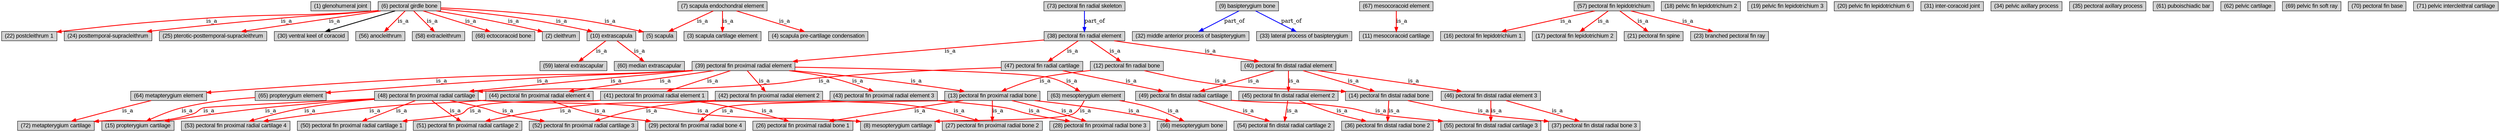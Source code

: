 digraph "token0" {
graph [ranksep=0.25, fontname=Arial,  nodesep=0.25, ranksep=0.5];
node [fontname=Arial, style=filled, height=0, width=0, shape=box];
edge [style="setlinewidth(2)"];
"UBERON:0001470" [label="(1) glenohumeral joint"]
"UBERON:0004741" [label="(2) cleithrum"]
"UBERON:0006290" [label="(3) scapula cartilage element"]
"UBERON:0006291" [label="(4) scapula pre-cartilage condensation"]
"UBERON:0006849" [label="(5) scapula"]
"UBERON:0007829" [label="(6) pectoral girdle bone"]
"UBERON:0007829" -> "UBERON:0004741" [label="is_a",color=red] 
"UBERON:0007829" -> "UBERON:0006849" [label="is_a",color=red] 
"UBERON:0007829" -> "UBERON:2000663" [label="is_a",color=red] 
"UBERON:0007829" -> "UBERON:2001852" [label="is_a",color=red] 
"UBERON:0007829" -> "UBERON:2001998" [label="is_a",color=red] 
"UBERON:0007829" -> "UBERON:2002019" [label="is_a",color=red] 
"UBERON:0007829" -> "UBERON:2002030" 
"UBERON:0007829" -> "UBERON:4000160" [label="is_a",color=red] 
"UBERON:0007829" -> "UBERON:4200022" [label="is_a",color=red] 
"UBERON:0007829" -> "UBERON:4300104" [label="is_a",color=red] 
"UBERON:0015057" [label="(7) scapula endochondral element"]
"UBERON:0015057" -> "UBERON:0006290" [label="is_a",color=red] 
"UBERON:0015057" -> "UBERON:0006291" [label="is_a",color=red] 
"UBERON:0015057" -> "UBERON:0006849" [label="is_a",color=red] 
"UBERON:1500007" [label="(8) mesopterygium cartilage"]
"UBERON:2000623" [label="(9) basipterygium bone"]
"UBERON:2000623" -> "UBERON:2002072" [label="part_of",color=blue] 
"UBERON:2000623" -> "UBERON:2002076" [label="part_of",color=blue] 
"UBERON:2000663" [label="(10) extrascapula"]
"UBERON:2000663" -> "UBERON:4200099" [label="is_a",color=red] 
"UBERON:2000663" -> "UBERON:4200103" [label="is_a",color=red] 
"UBERON:2001537" [label="(11) mesocoracoid cartilage"]
"UBERON:2001586" [label="(12) pectoral fin radial bone"]
"UBERON:2001586" -> "UBERON:2001587" [label="is_a",color=red] 
"UBERON:2001586" -> "UBERON:2001588" [label="is_a",color=red] 
"UBERON:2001587" [label="(13) pectoral fin proximal radial bone"]
"UBERON:2001587" -> "UBERON:2002026" [label="is_a",color=red] 
"UBERON:2001587" -> "UBERON:2002027" [label="is_a",color=red] 
"UBERON:2001587" -> "UBERON:2002028" [label="is_a",color=red] 
"UBERON:2001587" -> "UBERON:2002029" [label="is_a",color=red] 
"UBERON:2001587" -> "UBERON:4300087" [label="is_a",color=red] 
"UBERON:2001588" [label="(14) pectoral fin distal radial bone"]
"UBERON:2001588" -> "UBERON:2002279" [label="is_a",color=red] 
"UBERON:2001588" -> "UBERON:2002280" [label="is_a",color=red] 
"UBERON:2001589" [label="(15) propterygium cartilage"]
"UBERON:2001761" [label="(16) pectoral fin lepidotrichium 1"]
"UBERON:2001762" [label="(17) pectoral fin lepidotrichium 2"]
"UBERON:2001777" [label="(18) pelvic fin lepidotrichium 2"]
"UBERON:2001778" [label="(19) pelvic fin lepidotrichium 3"]
"UBERON:2001781" [label="(20) pelvic fin lepidotrichium 6"]
"UBERON:2001787" [label="(21) pectoral fin spine"]
"UBERON:2001852" [label="(22) postcleithrum 1"]
"UBERON:2001993" [label="(23) branched pectoral fin ray"]
"UBERON:2001998" [label="(24) posttemporal-supracleithrum"]
"UBERON:2002019" [label="(25) pterotic-posttemporal-supracleithrum"]
"UBERON:2002026" [label="(26) pectoral fin proximal radial bone 1"]
"UBERON:2002027" [label="(27) pectoral fin proximal radial bone 2"]
"UBERON:2002028" [label="(28) pectoral fin proximal radial bone 3"]
"UBERON:2002029" [label="(29) pectoral fin proximal radial bone 4"]
"UBERON:2002030" [label="(30) ventral keel of coracoid"]
"UBERON:2002040" [label="(31) inter-coracoid joint"]
"UBERON:2002072" [label="(32) middle anterior process of basipterygium"]
"UBERON:2002076" [label="(33) lateral process of basipterygium"]
"UBERON:2002086" [label="(34) pelvic axillary process"]
"UBERON:2002087" [label="(35) pectoral axillary process"]
"UBERON:2002279" [label="(36) pectoral fin distal radial bone 2"]
"UBERON:2002280" [label="(37) pectoral fin distal radial bone 3"]
"UBERON:2101586" [label="(38) pectoral fin radial element"]
"UBERON:2101586" -> "UBERON:2001586" [label="is_a",color=red] 
"UBERON:2101586" -> "UBERON:2101587" [label="is_a",color=red] 
"UBERON:2101586" -> "UBERON:2101588" [label="is_a",color=red] 
"UBERON:2101586" -> "UBERON:2201586" [label="is_a",color=red] 
"UBERON:2101587" [label="(39) pectoral fin proximal radial element"]
"UBERON:2101587" -> "UBERON:2001587" [label="is_a",color=red] 
"UBERON:2101587" -> "UBERON:2102026" [label="is_a",color=red] 
"UBERON:2101587" -> "UBERON:2102027" [label="is_a",color=red] 
"UBERON:2101587" -> "UBERON:2102028" [label="is_a",color=red] 
"UBERON:2101587" -> "UBERON:2102029" [label="is_a",color=red] 
"UBERON:2101587" -> "UBERON:2201587" [label="is_a",color=red] 
"UBERON:2101587" -> "UBERON:4300081" [label="is_a",color=red] 
"UBERON:2101587" -> "UBERON:4300082" [label="is_a",color=red] 
"UBERON:2101587" -> "UBERON:4300083" [label="is_a",color=red] 
"UBERON:2101588" [label="(40) pectoral fin distal radial element"]
"UBERON:2101588" -> "UBERON:2001588" [label="is_a",color=red] 
"UBERON:2101588" -> "UBERON:2102279" [label="is_a",color=red] 
"UBERON:2101588" -> "UBERON:2102280" [label="is_a",color=red] 
"UBERON:2101588" -> "UBERON:2201588" [label="is_a",color=red] 
"UBERON:2102026" [label="(41) pectoral fin proximal radial element 1"]
"UBERON:2102026" -> "UBERON:2002026" [label="is_a",color=red] 
"UBERON:2102026" -> "UBERON:2202026" [label="is_a",color=red] 
"UBERON:2102027" [label="(42) pectoral fin proximal radial element 2"]
"UBERON:2102027" -> "UBERON:2002027" [label="is_a",color=red] 
"UBERON:2102027" -> "UBERON:2202027" [label="is_a",color=red] 
"UBERON:2102028" [label="(43) pectoral fin proximal radial element 3"]
"UBERON:2102028" -> "UBERON:2002028" [label="is_a",color=red] 
"UBERON:2102028" -> "UBERON:2202028" [label="is_a",color=red] 
"UBERON:2102029" [label="(44) pectoral fin proximal radial element 4"]
"UBERON:2102029" -> "UBERON:2002029" [label="is_a",color=red] 
"UBERON:2102029" -> "UBERON:2202029" [label="is_a",color=red] 
"UBERON:2102279" [label="(45) pectoral fin distal radial element 2"]
"UBERON:2102279" -> "UBERON:2002279" [label="is_a",color=red] 
"UBERON:2102279" -> "UBERON:2202279" [label="is_a",color=red] 
"UBERON:2102280" [label="(46) pectoral fin distal radial element 3"]
"UBERON:2102280" -> "UBERON:2002280" [label="is_a",color=red] 
"UBERON:2102280" -> "UBERON:2202280" [label="is_a",color=red] 
"UBERON:2201586" [label="(47) pectoral fin radial cartilage"]
"UBERON:2201586" -> "UBERON:2201587" [label="is_a",color=red] 
"UBERON:2201586" -> "UBERON:2201588" [label="is_a",color=red] 
"UBERON:2201587" [label="(48) pectoral fin proximal radial cartilage"]
"UBERON:2201587" -> "UBERON:1500007" [label="is_a",color=red] 
"UBERON:2201587" -> "UBERON:2001589" [label="is_a",color=red] 
"UBERON:2201587" -> "UBERON:2202026" [label="is_a",color=red] 
"UBERON:2201587" -> "UBERON:2202027" [label="is_a",color=red] 
"UBERON:2201587" -> "UBERON:2202028" [label="is_a",color=red] 
"UBERON:2201587" -> "UBERON:2202029" [label="is_a",color=red] 
"UBERON:2201587" -> "UBERON:4400000" [label="is_a",color=red] 
"UBERON:2201588" [label="(49) pectoral fin distal radial cartilage"]
"UBERON:2201588" -> "UBERON:2202279" [label="is_a",color=red] 
"UBERON:2201588" -> "UBERON:2202280" [label="is_a",color=red] 
"UBERON:2202026" [label="(50) pectoral fin proximal radial cartilage 1"]
"UBERON:2202027" [label="(51) pectoral fin proximal radial cartilage 2"]
"UBERON:2202028" [label="(52) pectoral fin proximal radial cartilage 3"]
"UBERON:2202029" [label="(53) pectoral fin proximal radial cartilage 4"]
"UBERON:2202279" [label="(54) pectoral fin distal radial cartilage 2"]
"UBERON:2202280" [label="(55) pectoral fin distal radial cartilage 3"]
"UBERON:4000160" [label="(56) anocleithrum"]
"UBERON:4000175" [label="(57) pectoral fin lepidotrichium"]
"UBERON:4000175" -> "UBERON:2001761" [label="is_a",color=red] 
"UBERON:4000175" -> "UBERON:2001762" [label="is_a",color=red] 
"UBERON:4000175" -> "UBERON:2001787" [label="is_a",color=red] 
"UBERON:4000175" -> "UBERON:2001993" [label="is_a",color=red] 
"UBERON:4200022" [label="(58) extracleithrum"]
"UBERON:4200099" [label="(59) lateral extrascapular"]
"UBERON:4200103" [label="(60) median extrascapular"]
"UBERON:4200135" [label="(61) puboischiadic bar"]
"UBERON:4300016" [label="(62) pelvic cartilage"]
"UBERON:4300081" [label="(63) mesopterygium element"]
"UBERON:4300081" -> "UBERON:1500007" [label="is_a",color=red] 
"UBERON:4300081" -> "UBERON:4300087" [label="is_a",color=red] 
"UBERON:4300082" [label="(64) metapterygium element"]
"UBERON:4300082" -> "UBERON:4400000" [label="is_a",color=red] 
"UBERON:4300083" [label="(65) propterygium element"]
"UBERON:4300083" -> "UBERON:2001589" [label="is_a",color=red] 
"UBERON:4300087" [label="(66) mesopterygium bone"]
"UBERON:4300092" [label="(67) mesocoracoid element"]
"UBERON:4300092" -> "UBERON:2001537" [label="is_a",color=red] 
"UBERON:4300104" [label="(68) ectocoracoid bone"]
"UBERON:4300117" [label="(69) pelvic fin soft ray"]
"UBERON:4300147" [label="(70) pectoral fin base"]
"UBERON:4300151" [label="(71) pelvic intercleithral cartilage"]
"UBERON:4400000" [label="(72) metapterygium cartilage"]
"UBERON:4440009" [label="(73) pectoral fin radial skeleton"]
"UBERON:4440009" -> "UBERON:2101586" [label="part_of",color=blue] 
}
